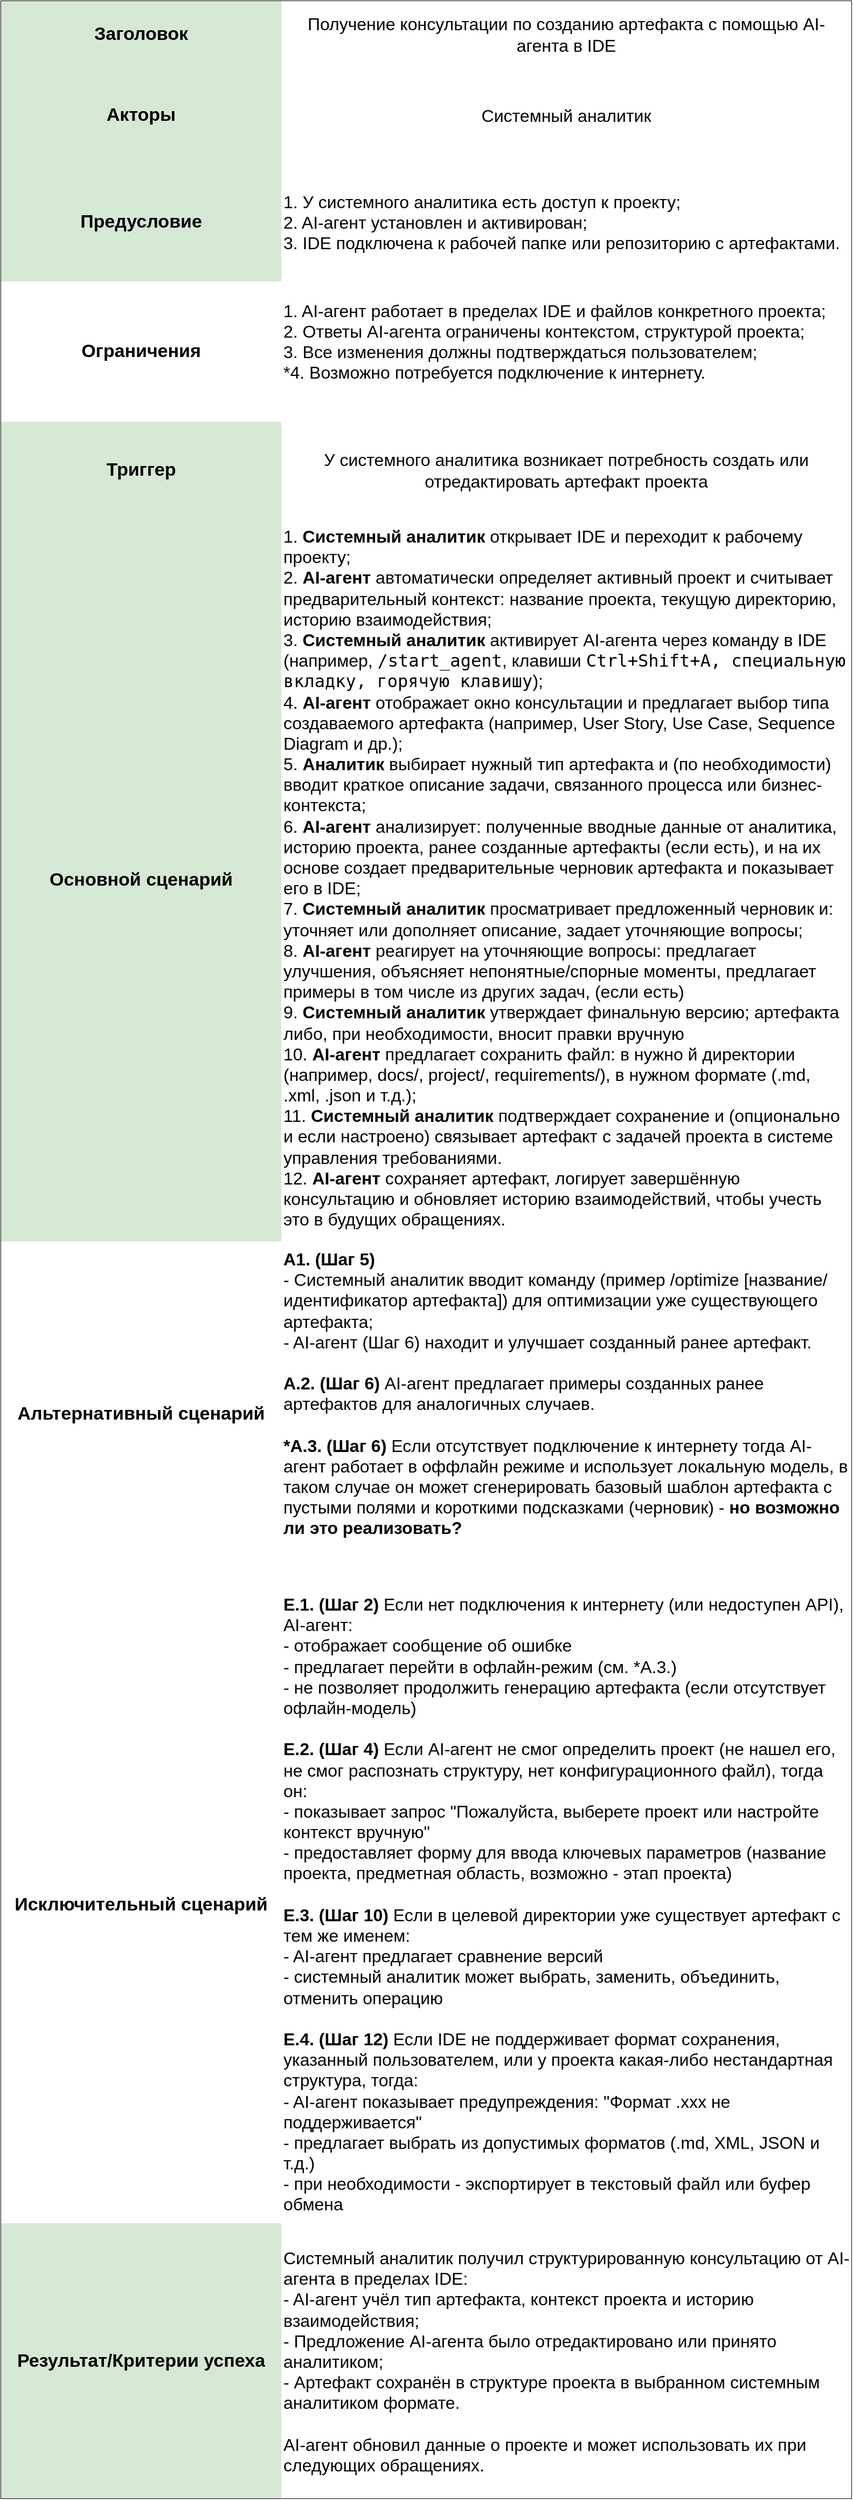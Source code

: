 <mxfile version="28.0.5">
  <diagram name="Страница — 1" id="7J_jFhOdAnsE6f3VLH2_">
    <mxGraphModel dx="1042" dy="569" grid="1" gridSize="10" guides="1" tooltips="1" connect="1" arrows="1" fold="1" page="1" pageScale="1" pageWidth="827" pageHeight="1169" math="0" shadow="0">
      <root>
        <mxCell id="0" />
        <mxCell id="1" parent="0" />
        <mxCell id="F8t8uROCUfs1VxSHA6aZ-66" value="" style="shape=table;startSize=0;container=1;collapsible=0;childLayout=tableLayout;perimeterSpacing=11;strokeWidth=1;verticalAlign=top;" parent="1" vertex="1">
          <mxGeometry x="111" y="90" width="789" height="2315" as="geometry" />
        </mxCell>
        <mxCell id="F8t8uROCUfs1VxSHA6aZ-67" value="" style="shape=tableRow;horizontal=0;startSize=0;swimlaneHead=0;swimlaneBody=0;strokeColor=inherit;top=0;left=0;bottom=0;right=0;collapsible=0;dropTarget=0;fillColor=none;points=[[0,0.5],[1,0.5]];portConstraint=eastwest;" parent="F8t8uROCUfs1VxSHA6aZ-66" vertex="1">
          <mxGeometry width="789" height="62" as="geometry" />
        </mxCell>
        <mxCell id="F8t8uROCUfs1VxSHA6aZ-68" value="&lt;font&gt;Заголовок&lt;/font&gt;" style="shape=partialRectangle;html=1;whiteSpace=wrap;connectable=0;strokeColor=#82b366;overflow=hidden;fillColor=#d5e8d4;top=0;left=0;bottom=0;right=0;pointerEvents=1;fontStyle=1;fontSize=17;perimeterSpacing=1;" parent="F8t8uROCUfs1VxSHA6aZ-67" vertex="1">
          <mxGeometry width="260" height="62" as="geometry">
            <mxRectangle width="260" height="62" as="alternateBounds" />
          </mxGeometry>
        </mxCell>
        <mxCell id="F8t8uROCUfs1VxSHA6aZ-69" value="Получение консультации по созданию артефакта с помощью AI-агента в IDE" style="shape=partialRectangle;html=1;whiteSpace=wrap;connectable=0;overflow=hidden;top=0;left=0;bottom=0;right=0;pointerEvents=1;perimeterSpacing=1;fontSize=16;" parent="F8t8uROCUfs1VxSHA6aZ-67" vertex="1">
          <mxGeometry x="260" width="529" height="62" as="geometry">
            <mxRectangle width="529" height="62" as="alternateBounds" />
          </mxGeometry>
        </mxCell>
        <mxCell id="F8t8uROCUfs1VxSHA6aZ-70" value="" style="shape=tableRow;horizontal=0;startSize=0;swimlaneHead=0;swimlaneBody=0;strokeColor=inherit;top=0;left=0;bottom=0;right=0;collapsible=0;dropTarget=0;fillColor=none;points=[[0,0.5],[1,0.5]];portConstraint=eastwest;" parent="F8t8uROCUfs1VxSHA6aZ-66" vertex="1">
          <mxGeometry y="62" width="789" height="88" as="geometry" />
        </mxCell>
        <mxCell id="F8t8uROCUfs1VxSHA6aZ-71" value="Акторы" style="shape=partialRectangle;html=1;whiteSpace=wrap;connectable=0;strokeColor=#82b366;overflow=hidden;fillColor=#d5e8d4;top=0;left=0;bottom=0;right=0;pointerEvents=1;fontSize=17;fontStyle=1;perimeterSpacing=1;" parent="F8t8uROCUfs1VxSHA6aZ-70" vertex="1">
          <mxGeometry width="260" height="88" as="geometry">
            <mxRectangle width="260" height="88" as="alternateBounds" />
          </mxGeometry>
        </mxCell>
        <mxCell id="F8t8uROCUfs1VxSHA6aZ-72" value="&lt;font style=&quot;font-size: 16px;&quot;&gt;Системный аналитик&lt;/font&gt;" style="shape=partialRectangle;html=1;whiteSpace=wrap;connectable=0;overflow=hidden;top=0;left=0;bottom=0;right=0;pointerEvents=1;perimeterSpacing=0;" parent="F8t8uROCUfs1VxSHA6aZ-70" vertex="1">
          <mxGeometry x="260" width="529" height="88" as="geometry">
            <mxRectangle width="529" height="88" as="alternateBounds" />
          </mxGeometry>
        </mxCell>
        <mxCell id="F8t8uROCUfs1VxSHA6aZ-73" value="" style="shape=tableRow;horizontal=0;startSize=0;swimlaneHead=0;swimlaneBody=0;strokeColor=inherit;top=0;left=0;bottom=0;right=0;collapsible=0;dropTarget=0;fillColor=none;points=[[0,0.5],[1,0.5]];portConstraint=eastwest;" parent="F8t8uROCUfs1VxSHA6aZ-66" vertex="1">
          <mxGeometry y="150" width="789" height="110" as="geometry" />
        </mxCell>
        <mxCell id="F8t8uROCUfs1VxSHA6aZ-74" value="Предусловие" style="shape=partialRectangle;html=1;whiteSpace=wrap;connectable=0;strokeColor=#82b366;overflow=hidden;fillColor=#d5e8d4;top=0;left=0;bottom=0;right=0;pointerEvents=1;fontSize=17;fontStyle=1" parent="F8t8uROCUfs1VxSHA6aZ-73" vertex="1">
          <mxGeometry width="260" height="110" as="geometry">
            <mxRectangle width="260" height="110" as="alternateBounds" />
          </mxGeometry>
        </mxCell>
        <mxCell id="F8t8uROCUfs1VxSHA6aZ-75" value="&lt;div style=&quot;&quot;&gt;&lt;span style=&quot;background-color: transparent; color: light-dark(rgb(0, 0, 0), rgb(255, 255, 255));&quot;&gt;1. У системного аналитика есть доступ к проекту;&lt;/span&gt;&lt;/div&gt;&lt;div style=&quot;&quot;&gt;2. AI-агент установлен и активирован;&lt;/div&gt;&lt;div style=&quot;&quot;&gt;3. IDE подключена к рабочей папке или репозиторию с артефактами.&lt;/div&gt;" style="shape=partialRectangle;html=1;whiteSpace=wrap;connectable=0;overflow=hidden;top=0;left=0;bottom=0;right=0;pointerEvents=1;gradientColor=none;perimeterSpacing=1;fontSize=16;align=left;" parent="F8t8uROCUfs1VxSHA6aZ-73" vertex="1">
          <mxGeometry x="260" width="529" height="110" as="geometry">
            <mxRectangle width="529" height="110" as="alternateBounds" />
          </mxGeometry>
        </mxCell>
        <mxCell id="F8t8uROCUfs1VxSHA6aZ-76" value="" style="shape=tableRow;horizontal=0;startSize=0;swimlaneHead=0;swimlaneBody=0;strokeColor=inherit;top=0;left=0;bottom=0;right=0;collapsible=0;dropTarget=0;fillColor=none;points=[[0,0.5],[1,0.5]];portConstraint=eastwest;" parent="F8t8uROCUfs1VxSHA6aZ-66" vertex="1">
          <mxGeometry y="260" width="789" height="130" as="geometry" />
        </mxCell>
        <mxCell id="F8t8uROCUfs1VxSHA6aZ-77" value="Ограничения" style="shape=partialRectangle;html=1;whiteSpace=wrap;connectable=0;overflow=hidden;top=0;left=0;bottom=0;right=0;pointerEvents=1;fontSize=17;fontStyle=1" parent="F8t8uROCUfs1VxSHA6aZ-76" vertex="1">
          <mxGeometry width="260" height="130" as="geometry">
            <mxRectangle width="260" height="130" as="alternateBounds" />
          </mxGeometry>
        </mxCell>
        <mxCell id="F8t8uROCUfs1VxSHA6aZ-78" value="1. AI-агент работает в пределах IDE и файлов конкретного проекта;&lt;div&gt;2. Ответы AI-агента ограничены контекстом, структурой проекта;&lt;/div&gt;&lt;div&gt;3. Все изменения должны подтверждаться пользователем;&lt;/div&gt;&lt;div&gt;*4. Возможно потребуется подключение к интернету.&lt;/div&gt;&lt;div&gt;&lt;br&gt;&lt;/div&gt;" style="shape=partialRectangle;html=1;whiteSpace=wrap;connectable=0;overflow=hidden;top=0;left=0;bottom=0;right=0;pointerEvents=1;perimeterSpacing=1;strokeWidth=1;fontSize=16;align=left;" parent="F8t8uROCUfs1VxSHA6aZ-76" vertex="1">
          <mxGeometry x="260" width="529" height="130" as="geometry">
            <mxRectangle width="529" height="130" as="alternateBounds" />
          </mxGeometry>
        </mxCell>
        <mxCell id="F8t8uROCUfs1VxSHA6aZ-79" value="" style="shape=tableRow;horizontal=0;startSize=0;swimlaneHead=0;swimlaneBody=0;strokeColor=inherit;top=0;left=0;bottom=0;right=0;collapsible=0;dropTarget=0;fillColor=none;points=[[0,0.5],[1,0.5]];portConstraint=eastwest;" parent="F8t8uROCUfs1VxSHA6aZ-66" vertex="1">
          <mxGeometry y="390" width="789" height="90" as="geometry" />
        </mxCell>
        <mxCell id="F8t8uROCUfs1VxSHA6aZ-80" value="Триггер" style="shape=partialRectangle;html=1;whiteSpace=wrap;connectable=0;strokeColor=#82b366;overflow=hidden;fillColor=#d5e8d4;top=0;left=0;bottom=0;right=0;pointerEvents=1;fontSize=17;fontStyle=1" parent="F8t8uROCUfs1VxSHA6aZ-79" vertex="1">
          <mxGeometry width="260" height="90" as="geometry">
            <mxRectangle width="260" height="90" as="alternateBounds" />
          </mxGeometry>
        </mxCell>
        <mxCell id="F8t8uROCUfs1VxSHA6aZ-81" value="У системного аналитика возникает потребность создать или отредактировать артефакт проекта" style="shape=partialRectangle;html=1;whiteSpace=wrap;connectable=0;overflow=hidden;top=0;left=0;bottom=0;right=0;pointerEvents=1;perimeterSpacing=1;fontSize=16;" parent="F8t8uROCUfs1VxSHA6aZ-79" vertex="1">
          <mxGeometry x="260" width="529" height="90" as="geometry">
            <mxRectangle width="529" height="90" as="alternateBounds" />
          </mxGeometry>
        </mxCell>
        <mxCell id="F8t8uROCUfs1VxSHA6aZ-82" value="" style="shape=tableRow;horizontal=0;startSize=0;swimlaneHead=0;swimlaneBody=0;strokeColor=inherit;top=0;left=0;bottom=0;right=0;collapsible=0;dropTarget=0;fillColor=none;points=[[0,0.5],[1,0.5]];portConstraint=eastwest;" parent="F8t8uROCUfs1VxSHA6aZ-66" vertex="1">
          <mxGeometry y="480" width="789" height="670" as="geometry" />
        </mxCell>
        <mxCell id="F8t8uROCUfs1VxSHA6aZ-83" value="Основной сценарий" style="shape=partialRectangle;html=1;whiteSpace=wrap;connectable=0;strokeColor=#82b366;overflow=hidden;fillColor=#d5e8d4;top=0;left=0;bottom=0;right=0;pointerEvents=1;fontSize=17;fontStyle=1" parent="F8t8uROCUfs1VxSHA6aZ-82" vertex="1">
          <mxGeometry width="260" height="670" as="geometry">
            <mxRectangle width="260" height="670" as="alternateBounds" />
          </mxGeometry>
        </mxCell>
        <mxCell id="F8t8uROCUfs1VxSHA6aZ-84" value="&lt;font style=&quot;font-size: 16px;&quot;&gt;1. &lt;b&gt;Cистемный аналитик&lt;/b&gt;&amp;nbsp;открывает IDE и переходит к рабочему проекту;&lt;/font&gt;&lt;div&gt;&lt;font style=&quot;font-size: 16px;&quot;&gt;2.&amp;nbsp;&lt;b&gt;AI-агент&lt;/b&gt; автоматически определяет активный проект и считывает предварительный контекст: название проекта, текущую директорию, историю взаимодействия;&lt;/font&gt;&lt;/div&gt;&lt;div&gt;&lt;font style=&quot;font-size: 16px;&quot;&gt;3. &lt;b&gt;Системный аналитик&lt;/b&gt;&lt;span style=&quot;background-color: transparent; color: light-dark(rgb(0, 0, 0), rgb(255, 255, 255));&quot;&gt;&amp;nbsp;активирует AI-агента через команду в IDE (например, &lt;/span&gt;&lt;code data-start=&quot;973&quot; data-end=&quot;983&quot; style=&quot;background-color: transparent; color: light-dark(rgb(0, 0, 0), rgb(255, 255, 255));&quot;&gt;/start_agent&lt;/code&gt;&lt;span style=&quot;background-color: transparent; color: light-dark(rgb(0, 0, 0), rgb(255, 255, 255));&quot;&gt;, клавиши&amp;nbsp;&lt;/span&gt;&lt;code data-start=&quot;993&quot; data-end=&quot;1007&quot; style=&quot;background-color: transparent; color: light-dark(rgb(0, 0, 0), rgb(255, 255, 255));&quot;&gt;Ctrl+Shift+A, специальную вкладку, горячую клавишу&lt;/code&gt;&lt;span style=&quot;background-color: transparent; color: light-dark(rgb(0, 0, 0), rgb(255, 255, 255));&quot;&gt;);&lt;/span&gt;&lt;/font&gt;&lt;/div&gt;&lt;div&gt;&lt;font style=&quot;font-size: 16px;&quot;&gt;&lt;span style=&quot;background-color: transparent; color: light-dark(rgb(0, 0, 0), rgb(255, 255, 255));&quot;&gt;4.&amp;nbsp;&lt;/span&gt;&lt;span style=&quot;background-color: transparent;&quot;&gt;&lt;b&gt;AI-агент&lt;/b&gt; отображает окно консультации и предлагает выбор типа создаваемого артефакта (например, User Story, Use Case, Sequence Diagram и др.);&lt;/span&gt;&lt;/font&gt;&lt;/div&gt;&lt;div&gt;&lt;font style=&quot;font-size: 16px;&quot;&gt;&lt;span style=&quot;background-color: transparent;&quot;&gt;5.&amp;nbsp;&lt;/span&gt;&lt;span style=&quot;background-color: transparent;&quot;&gt;&lt;b&gt;Аналитик&lt;/b&gt; выбирает нужный тип артефакта и (по необходимости) вводит краткое описание задачи, связанного процесса или бизнес-контекста;&lt;/span&gt;&lt;/font&gt;&lt;/div&gt;&lt;div&gt;&lt;font style=&quot;font-size: 16px;&quot;&gt;6. &lt;b&gt;AI-агент&lt;/b&gt; анализирует: полученные вводные данные от аналитика, историю проекта, ранее созданные артефакты (если есть), и на их основе создает предварительные черновик артефакта и показывает его в IDE;&lt;/font&gt;&lt;/div&gt;&lt;div&gt;&lt;font style=&quot;font-size: 16px;&quot;&gt;7. &lt;b&gt;Системный аналитик&lt;/b&gt; просматривает предложенный черновик и: уточняет или дополняет описание, задает уточняющие вопросы;&lt;/font&gt;&lt;/div&gt;&lt;div&gt;&lt;font style=&quot;font-size: 16px;&quot;&gt;8. &lt;b&gt;AI-агент&lt;/b&gt; реагирует на уточняющие вопросы: предлагает улучшения, объясняет непонятные/спорные моменты, предлагает примеры в том числе из других задач, (если есть)&lt;/font&gt;&lt;/div&gt;&lt;div&gt;&lt;font style=&quot;font-size: 16px;&quot;&gt;9. &lt;b&gt;Системный аналитик&lt;/b&gt; утверждает финальную версию; артефакта либо, при необходимости, вносит правки вручную&lt;/font&gt;&lt;/div&gt;&lt;div&gt;&lt;font style=&quot;font-size: 16px;&quot;&gt;10. &lt;b&gt;AI-агент&lt;/b&gt; предлагает сохранить файл: в нужно й директории (например, docs/, project/, requirements/), в нужном формате (.md, .xml, .json и т.д.);&lt;/font&gt;&lt;/div&gt;&lt;div&gt;&lt;font style=&quot;font-size: 16px;&quot;&gt;11. &lt;b&gt;Системный аналитик&lt;/b&gt; подтверждает сохранение и (опционально и если настроено) связывает артефакт с задачей проекта в системе управления требованиями.&lt;/font&gt;&lt;/div&gt;&lt;div&gt;&lt;font style=&quot;font-size: 16px;&quot;&gt;12.&amp;nbsp;&lt;b&gt;AI-агент&lt;/b&gt; сохраняет артефакт, логирует завершённую консультацию и обновляет историю взаимодействий, чтобы учесть это в будущих обращениях.&lt;/font&gt;&lt;/div&gt;&lt;div&gt;&lt;font style=&quot;font-size: 16px;&quot;&gt;&lt;br&gt;&lt;/font&gt;&lt;/div&gt;&lt;div&gt;&lt;br&gt;&lt;/div&gt;" style="shape=partialRectangle;html=1;whiteSpace=wrap;connectable=0;overflow=hidden;top=0;left=0;bottom=0;right=0;pointerEvents=1;align=left;verticalAlign=top;" parent="F8t8uROCUfs1VxSHA6aZ-82" vertex="1">
          <mxGeometry x="260" width="529" height="670" as="geometry">
            <mxRectangle width="529" height="670" as="alternateBounds" />
          </mxGeometry>
        </mxCell>
        <mxCell id="F8t8uROCUfs1VxSHA6aZ-85" value="" style="shape=tableRow;horizontal=0;startSize=0;swimlaneHead=0;swimlaneBody=0;strokeColor=inherit;top=0;left=0;bottom=0;right=0;collapsible=0;dropTarget=0;fillColor=none;points=[[0,0.5],[1,0.5]];portConstraint=eastwest;" parent="F8t8uROCUfs1VxSHA6aZ-66" vertex="1">
          <mxGeometry y="1150" width="789" height="320" as="geometry" />
        </mxCell>
        <mxCell id="F8t8uROCUfs1VxSHA6aZ-86" value="Альтернативный сценарий" style="shape=partialRectangle;html=1;whiteSpace=wrap;connectable=0;overflow=hidden;top=0;left=0;bottom=0;right=0;pointerEvents=1;fontSize=17;fontStyle=1" parent="F8t8uROCUfs1VxSHA6aZ-85" vertex="1">
          <mxGeometry width="260" height="320" as="geometry">
            <mxRectangle width="260" height="320" as="alternateBounds" />
          </mxGeometry>
        </mxCell>
        <mxCell id="F8t8uROCUfs1VxSHA6aZ-87" value="&lt;div&gt;&lt;b&gt;&lt;font style=&quot;font-size: 16px;&quot;&gt;А1. (Шаг 5)&amp;nbsp;&lt;/font&gt;&lt;/b&gt;&lt;/div&gt;&lt;div&gt;&lt;font style=&quot;font-size: 16px;&quot;&gt;&lt;span style=&quot;background-color: transparent; color: light-dark(rgb(0, 0, 0), rgb(255, 255, 255));&quot;&gt;- Системный аналитик вводит команду (&lt;/span&gt;&lt;span style=&quot;background-color: transparent; color: light-dark(rgb(0, 0, 0), rgb(255, 255, 255));&quot;&gt;пример /optimize [название/идентификатор артефакта]&lt;/span&gt;&lt;span style=&quot;background-color: transparent; color: light-dark(rgb(0, 0, 0), rgb(255, 255, 255));&quot;&gt;) для оптимизации уже существующего артефакта;&lt;/span&gt;&lt;/font&gt;&lt;/div&gt;&lt;div&gt;&lt;span style=&quot;background-color: transparent; color: light-dark(rgb(0, 0, 0), rgb(255, 255, 255));&quot;&gt;&lt;font style=&quot;font-size: 16px;&quot;&gt;- AI-агент (Шаг 6) находит и улучшает созданный ранее артефакт.&lt;/font&gt;&lt;/span&gt;&lt;/div&gt;&lt;div&gt;&lt;span style=&quot;background-color: transparent; color: light-dark(rgb(0, 0, 0), rgb(255, 255, 255));&quot;&gt;&lt;font style=&quot;font-size: 16px;&quot;&gt;&lt;br&gt;&lt;/font&gt;&lt;/span&gt;&lt;/div&gt;&lt;div&gt;&lt;span style=&quot;background-color: transparent; color: light-dark(rgb(0, 0, 0), rgb(255, 255, 255));&quot;&gt;&lt;font style=&quot;font-size: 16px;&quot;&gt;&lt;b&gt;А.2. (Шаг 6)&lt;/b&gt; AI-агент предлагает примеры созданных ранее артефактов для аналогичных случаев.&lt;/font&gt;&lt;/span&gt;&lt;/div&gt;&lt;div&gt;&lt;font style=&quot;font-size: 16px;&quot;&gt;&lt;br&gt;&lt;/font&gt;&lt;/div&gt;&lt;font style=&quot;font-size: 16px;&quot;&gt;&lt;b style=&quot;&quot;&gt;*А.3. (Шаг 6)&lt;/b&gt;&amp;nbsp;Если отсутствует подключение к интернету тогда AI-агент работает в оффлайн режиме и использует локальную модель, в таком случае он может сгенерировать базовый шаблон артефакта с пустыми полями и короткими подсказками (черновик) - &lt;b style=&quot;&quot;&gt;но возможно ли это реализовать?&lt;/b&gt;&amp;nbsp;&lt;/font&gt;" style="shape=partialRectangle;html=1;whiteSpace=wrap;connectable=0;overflow=hidden;top=0;left=0;bottom=0;right=0;pointerEvents=1;align=left;verticalAlign=top;" parent="F8t8uROCUfs1VxSHA6aZ-85" vertex="1">
          <mxGeometry x="260" width="529" height="320" as="geometry">
            <mxRectangle width="529" height="320" as="alternateBounds" />
          </mxGeometry>
        </mxCell>
        <mxCell id="F8t8uROCUfs1VxSHA6aZ-88" value="" style="shape=tableRow;horizontal=0;startSize=0;swimlaneHead=0;swimlaneBody=0;strokeColor=inherit;top=0;left=0;bottom=0;right=0;collapsible=0;dropTarget=0;fillColor=none;points=[[0,0.5],[1,0.5]];portConstraint=eastwest;" parent="F8t8uROCUfs1VxSHA6aZ-66" vertex="1">
          <mxGeometry y="1470" width="789" height="590" as="geometry" />
        </mxCell>
        <mxCell id="F8t8uROCUfs1VxSHA6aZ-89" value="Исключительный сценарий" style="shape=partialRectangle;html=1;whiteSpace=wrap;connectable=0;overflow=hidden;top=0;left=0;bottom=0;right=0;pointerEvents=1;fontSize=17;fontStyle=1" parent="F8t8uROCUfs1VxSHA6aZ-88" vertex="1">
          <mxGeometry width="260" height="590" as="geometry">
            <mxRectangle width="260" height="590" as="alternateBounds" />
          </mxGeometry>
        </mxCell>
        <mxCell id="F8t8uROCUfs1VxSHA6aZ-90" value="&lt;font style=&quot;font-size: 16px;&quot;&gt;&lt;b&gt;E.1. (Шаг 2)&lt;/b&gt; Если нет подключения к интернету (или недоступен API), AI-агент:&lt;/font&gt;&lt;div&gt;&lt;font style=&quot;font-size: 16px;&quot;&gt;- отображает сообщение об ошибке&lt;/font&gt;&lt;/div&gt;&lt;div&gt;&lt;font style=&quot;font-size: 16px;&quot;&gt;- предлагает перейти в офлайн-режим (см. *A.3.)&lt;/font&gt;&lt;/div&gt;&lt;div&gt;&lt;font style=&quot;font-size: 16px;&quot;&gt;- не позволяет продолжить генерацию артефакта (если отсутствует офлайн-модель)&lt;/font&gt;&lt;/div&gt;&lt;div&gt;&lt;font style=&quot;font-size: 16px;&quot;&gt;&lt;br&gt;&lt;/font&gt;&lt;/div&gt;&lt;div&gt;&lt;font style=&quot;font-size: 16px;&quot;&gt;&lt;b&gt;E.2. (Шаг 4)&lt;/b&gt; Если AI-агент не смог определить проект (не нашел его, не смог распознать структуру, нет конфигурационного файл), тогда он:&lt;/font&gt;&lt;/div&gt;&lt;div&gt;&lt;font style=&quot;font-size: 16px;&quot;&gt;- показывает запрос &quot;Пожалуйста, выберете проект или настройте контекст вручную&quot;&lt;/font&gt;&lt;/div&gt;&lt;div&gt;&lt;font style=&quot;font-size: 16px;&quot;&gt;- предоставляет форму для ввода ключевых параметров (название проекта, предметная область, возможно - этап проекта)&lt;/font&gt;&lt;/div&gt;&lt;div&gt;&lt;font style=&quot;font-size: 16px;&quot;&gt;&lt;br&gt;&lt;/font&gt;&lt;/div&gt;&lt;div&gt;&lt;font style=&quot;font-size: 16px;&quot;&gt;&lt;b&gt;E.3. (Шаг 10)&lt;/b&gt; Если в целевой директории уже существует артефакт с тем же именем:&amp;nbsp;&lt;/font&gt;&lt;/div&gt;&lt;div&gt;&lt;font style=&quot;font-size: 16px;&quot;&gt;- AI-агент&amp;nbsp;&lt;span style=&quot;background-color: transparent; color: light-dark(rgb(0, 0, 0), rgb(255, 255, 255));&quot;&gt;предлагает сравнение версий&lt;/span&gt;&lt;/font&gt;&lt;/div&gt;&lt;div&gt;&lt;span style=&quot;background-color: transparent; color: light-dark(rgb(0, 0, 0), rgb(255, 255, 255));&quot;&gt;&lt;font style=&quot;font-size: 16px;&quot;&gt;- системный аналитик может выбрать, заменить, объединить, отменить операцию&lt;/font&gt;&lt;/span&gt;&lt;/div&gt;&lt;div&gt;&lt;font style=&quot;font-size: 16px;&quot;&gt;&lt;br&gt;&lt;/font&gt;&lt;/div&gt;&lt;div&gt;&lt;font style=&quot;font-size: 16px;&quot;&gt;&lt;b&gt;E.4. (Шаг 12) &lt;/b&gt;Если IDE не поддерживает формат сохранения, указанный пользователем, или у проекта какая-либо нестандартная структура, тогда:&lt;/font&gt;&lt;/div&gt;&lt;div&gt;&lt;font style=&quot;font-size: 16px;&quot;&gt;- AI-агент показывает предупреждения: &quot;Формат .xxx не поддерживается&quot;&lt;/font&gt;&lt;/div&gt;&lt;div&gt;&lt;font style=&quot;font-size: 16px;&quot;&gt;- предлагает выбрать из допустимых форматов (.md, XML, JSON и т.д.)&lt;/font&gt;&lt;/div&gt;&lt;div&gt;&lt;font style=&quot;font-size: 16px;&quot;&gt;- при необходимости - экспортирует в текстовый файл или буфер обмена&lt;/font&gt;&lt;/div&gt;&lt;div&gt;&lt;br&gt;&lt;/div&gt;" style="shape=partialRectangle;html=1;whiteSpace=wrap;connectable=0;overflow=hidden;top=0;left=0;bottom=0;right=0;pointerEvents=1;align=left;verticalAlign=top;" parent="F8t8uROCUfs1VxSHA6aZ-88" vertex="1">
          <mxGeometry x="260" width="529" height="590" as="geometry">
            <mxRectangle width="529" height="590" as="alternateBounds" />
          </mxGeometry>
        </mxCell>
        <mxCell id="F8t8uROCUfs1VxSHA6aZ-91" value="" style="shape=tableRow;horizontal=0;startSize=0;swimlaneHead=0;swimlaneBody=0;strokeColor=inherit;top=0;left=0;bottom=0;right=0;collapsible=0;dropTarget=0;fillColor=none;points=[[0,0.5],[1,0.5]];portConstraint=eastwest;verticalAlign=top;" parent="F8t8uROCUfs1VxSHA6aZ-66" vertex="1">
          <mxGeometry y="2060" width="789" height="255" as="geometry" />
        </mxCell>
        <mxCell id="F8t8uROCUfs1VxSHA6aZ-92" value="Результат/Критерии успеха" style="shape=partialRectangle;html=1;whiteSpace=wrap;connectable=0;strokeColor=light-dark(#000000, #446e2c);overflow=hidden;fillColor=#d5e8d4;top=0;left=0;bottom=0;right=0;pointerEvents=1;fontSize=17;fontStyle=1" parent="F8t8uROCUfs1VxSHA6aZ-91" vertex="1">
          <mxGeometry width="260" height="255" as="geometry">
            <mxRectangle width="260" height="255" as="alternateBounds" />
          </mxGeometry>
        </mxCell>
        <mxCell id="F8t8uROCUfs1VxSHA6aZ-93" value="&lt;div&gt;&lt;font style=&quot;font-size: 16px;&quot;&gt;Системный аналитик получил структурированную консультацию от AI-агента в пределах IDE:&lt;/font&gt;&lt;/div&gt;&lt;div&gt;&lt;span style=&quot;background-color: transparent; color: light-dark(rgb(0, 0, 0), rgb(255, 255, 255));&quot;&gt;&lt;font style=&quot;font-size: 16px;&quot;&gt;- AI-агент учёл тип артефакта, контекст проекта и историю взаимодействия;&lt;/font&gt;&lt;/span&gt;&lt;/div&gt;&lt;div&gt;&lt;span style=&quot;background-color: transparent; color: light-dark(rgb(0, 0, 0), rgb(255, 255, 255));&quot;&gt;&lt;font style=&quot;font-size: 16px;&quot;&gt;- Предложение AI-агента было отредактировано или принято аналитиком;&lt;/font&gt;&lt;/span&gt;&lt;/div&gt;&lt;div&gt;&lt;span style=&quot;background-color: transparent; color: light-dark(rgb(0, 0, 0), rgb(255, 255, 255));&quot;&gt;&lt;font style=&quot;font-size: 16px;&quot;&gt;- Артефакт сохранён в структуре проекта в выбранном системным аналитиком формате.&lt;/font&gt;&lt;/span&gt;&lt;/div&gt;&lt;div&gt;&lt;span style=&quot;background-color: transparent; color: light-dark(rgb(0, 0, 0), rgb(255, 255, 255));&quot;&gt;&lt;font style=&quot;font-size: 16px;&quot;&gt;&lt;br&gt;&lt;/font&gt;&lt;/span&gt;&lt;/div&gt;&lt;div&gt;&lt;span style=&quot;background-color: transparent; color: light-dark(rgb(0, 0, 0), rgb(255, 255, 255));&quot;&gt;&lt;font style=&quot;font-size: 16px;&quot;&gt;AI-агент обновил данные о проекте и может использовать их при следующих обращениях.&lt;/font&gt;&lt;/span&gt;&lt;/div&gt;" style="shape=partialRectangle;html=1;whiteSpace=wrap;connectable=0;overflow=hidden;top=0;left=0;bottom=0;right=0;pointerEvents=1;align=left;" parent="F8t8uROCUfs1VxSHA6aZ-91" vertex="1">
          <mxGeometry x="260" width="529" height="255" as="geometry">
            <mxRectangle width="529" height="255" as="alternateBounds" />
          </mxGeometry>
        </mxCell>
      </root>
    </mxGraphModel>
  </diagram>
</mxfile>
